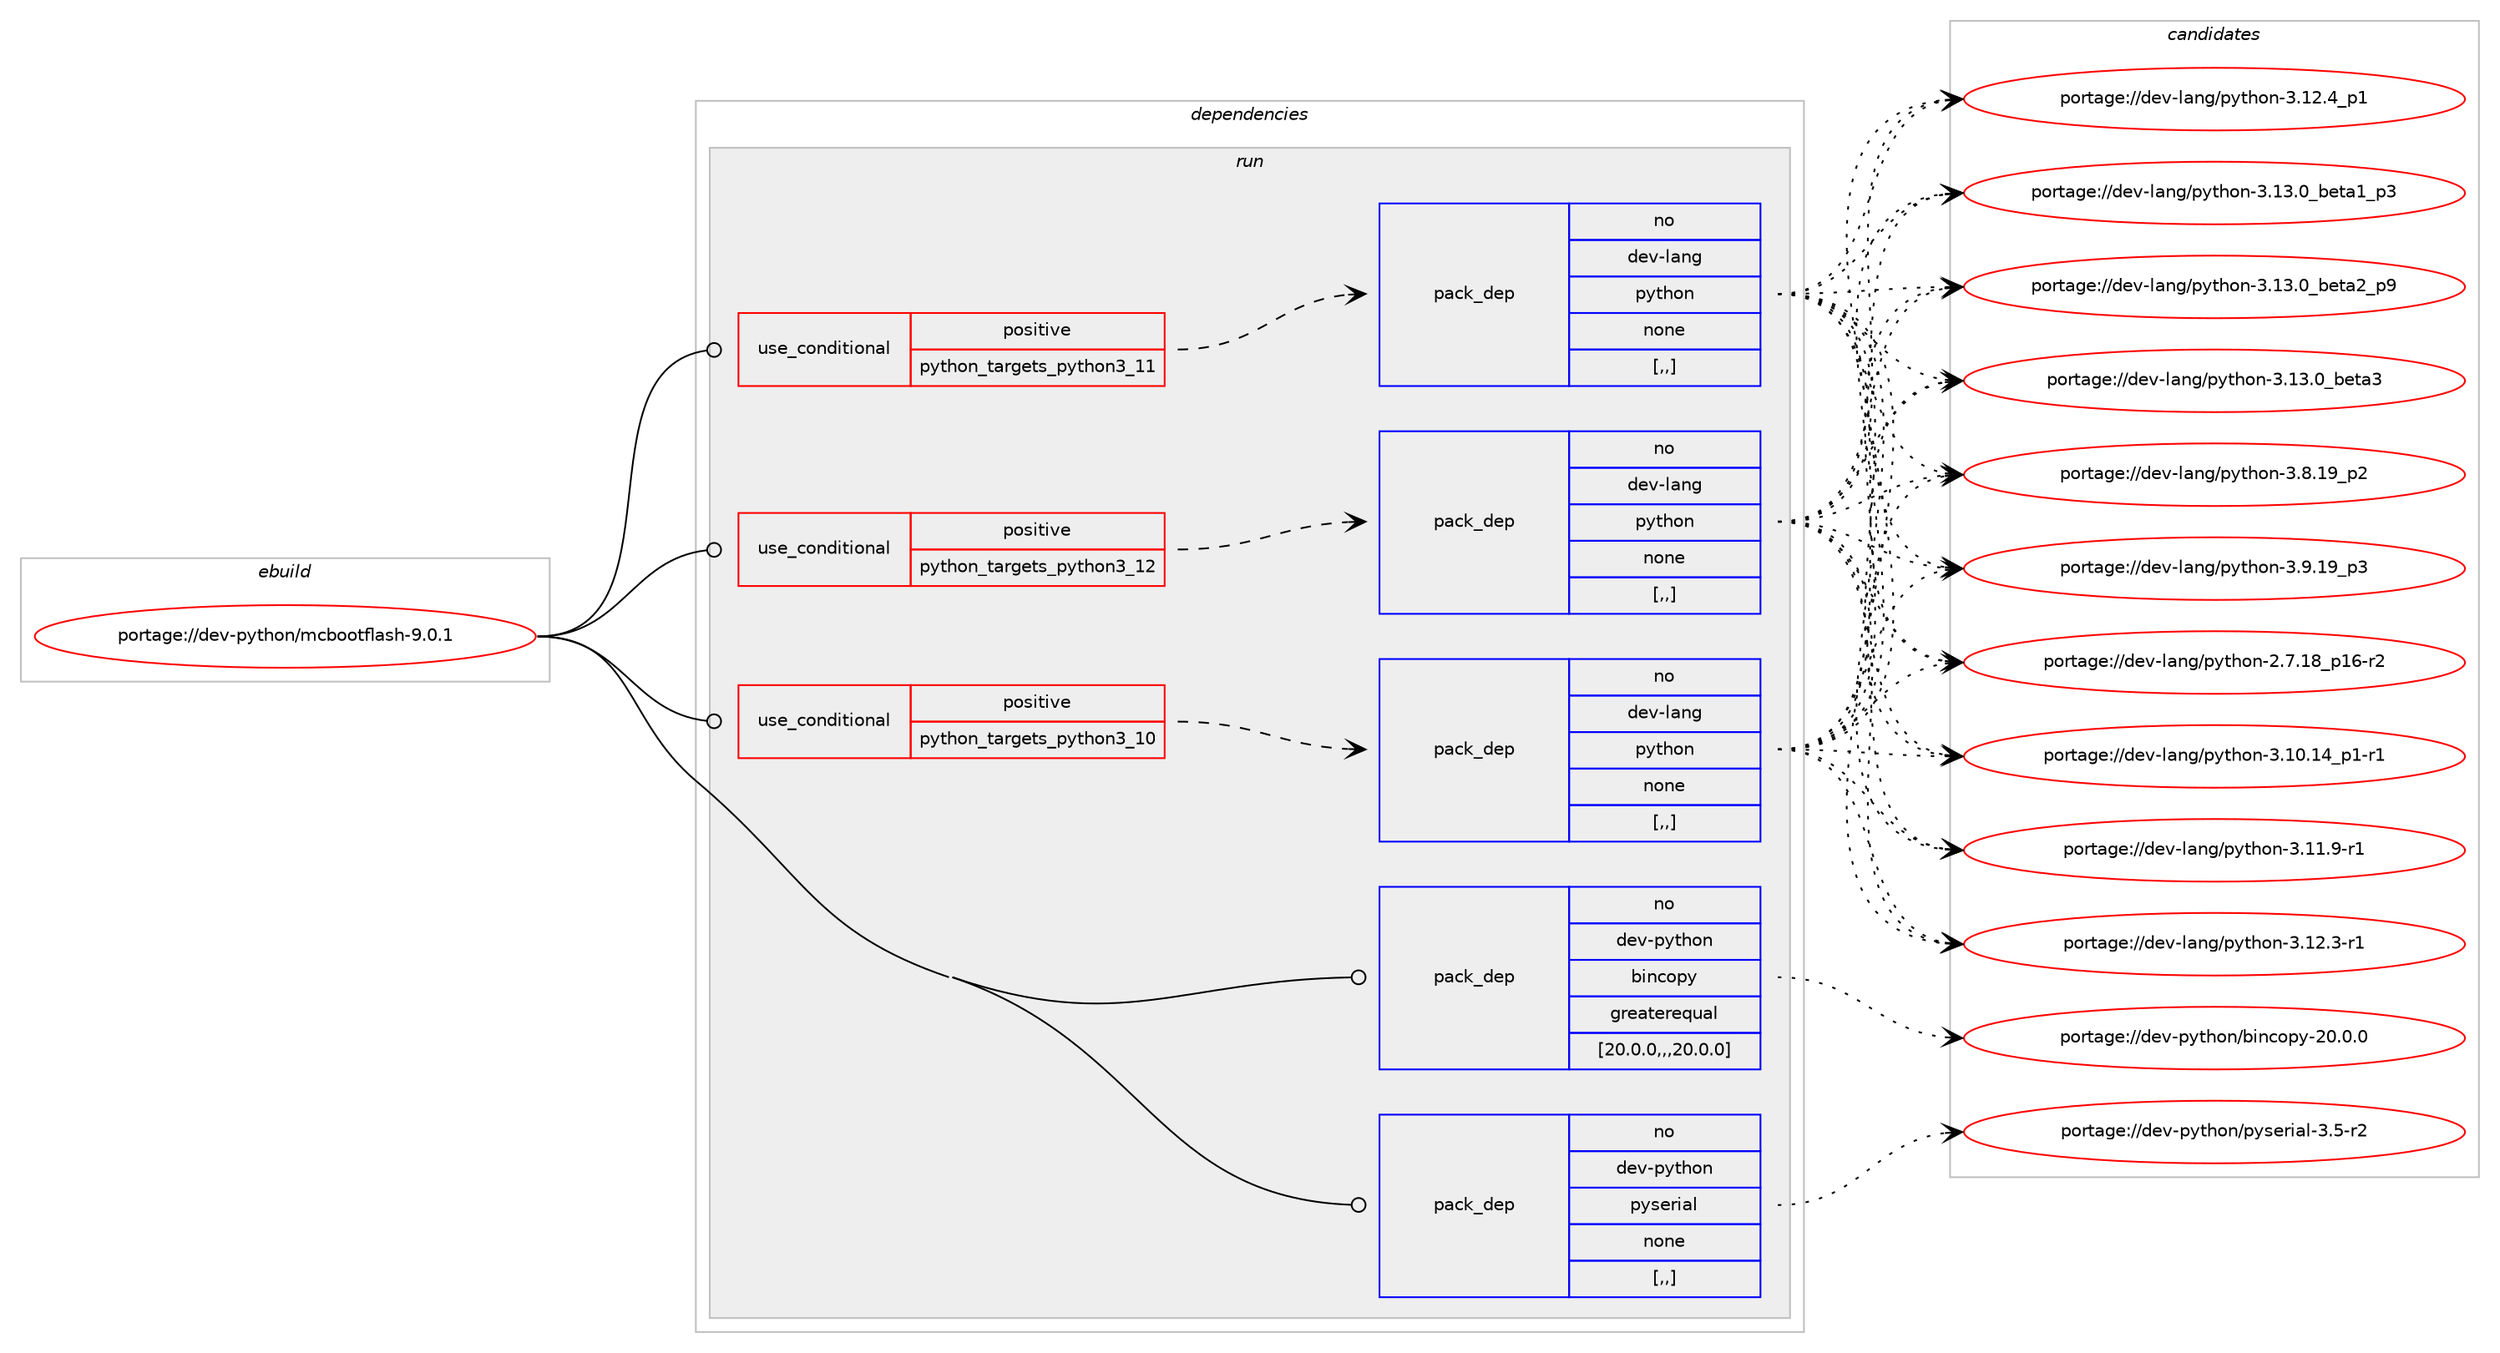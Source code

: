digraph prolog {

# *************
# Graph options
# *************

newrank=true;
concentrate=true;
compound=true;
graph [rankdir=LR,fontname=Helvetica,fontsize=10,ranksep=1.5];#, ranksep=2.5, nodesep=0.2];
edge  [arrowhead=vee];
node  [fontname=Helvetica,fontsize=10];

# **********
# The ebuild
# **********

subgraph cluster_leftcol {
color=gray;
rank=same;
label=<<i>ebuild</i>>;
id [label="portage://dev-python/mcbootflash-9.0.1", color=red, width=4, href="../dev-python/mcbootflash-9.0.1.svg"];
}

# ****************
# The dependencies
# ****************

subgraph cluster_midcol {
color=gray;
label=<<i>dependencies</i>>;
subgraph cluster_compile {
fillcolor="#eeeeee";
style=filled;
label=<<i>compile</i>>;
}
subgraph cluster_compileandrun {
fillcolor="#eeeeee";
style=filled;
label=<<i>compile and run</i>>;
}
subgraph cluster_run {
fillcolor="#eeeeee";
style=filled;
label=<<i>run</i>>;
subgraph cond33804 {
dependency147724 [label=<<TABLE BORDER="0" CELLBORDER="1" CELLSPACING="0" CELLPADDING="4"><TR><TD ROWSPAN="3" CELLPADDING="10">use_conditional</TD></TR><TR><TD>positive</TD></TR><TR><TD>python_targets_python3_10</TD></TR></TABLE>>, shape=none, color=red];
subgraph pack112705 {
dependency147725 [label=<<TABLE BORDER="0" CELLBORDER="1" CELLSPACING="0" CELLPADDING="4" WIDTH="220"><TR><TD ROWSPAN="6" CELLPADDING="30">pack_dep</TD></TR><TR><TD WIDTH="110">no</TD></TR><TR><TD>dev-lang</TD></TR><TR><TD>python</TD></TR><TR><TD>none</TD></TR><TR><TD>[,,]</TD></TR></TABLE>>, shape=none, color=blue];
}
dependency147724:e -> dependency147725:w [weight=20,style="dashed",arrowhead="vee"];
}
id:e -> dependency147724:w [weight=20,style="solid",arrowhead="odot"];
subgraph cond33805 {
dependency147726 [label=<<TABLE BORDER="0" CELLBORDER="1" CELLSPACING="0" CELLPADDING="4"><TR><TD ROWSPAN="3" CELLPADDING="10">use_conditional</TD></TR><TR><TD>positive</TD></TR><TR><TD>python_targets_python3_11</TD></TR></TABLE>>, shape=none, color=red];
subgraph pack112706 {
dependency147727 [label=<<TABLE BORDER="0" CELLBORDER="1" CELLSPACING="0" CELLPADDING="4" WIDTH="220"><TR><TD ROWSPAN="6" CELLPADDING="30">pack_dep</TD></TR><TR><TD WIDTH="110">no</TD></TR><TR><TD>dev-lang</TD></TR><TR><TD>python</TD></TR><TR><TD>none</TD></TR><TR><TD>[,,]</TD></TR></TABLE>>, shape=none, color=blue];
}
dependency147726:e -> dependency147727:w [weight=20,style="dashed",arrowhead="vee"];
}
id:e -> dependency147726:w [weight=20,style="solid",arrowhead="odot"];
subgraph cond33806 {
dependency147728 [label=<<TABLE BORDER="0" CELLBORDER="1" CELLSPACING="0" CELLPADDING="4"><TR><TD ROWSPAN="3" CELLPADDING="10">use_conditional</TD></TR><TR><TD>positive</TD></TR><TR><TD>python_targets_python3_12</TD></TR></TABLE>>, shape=none, color=red];
subgraph pack112707 {
dependency147729 [label=<<TABLE BORDER="0" CELLBORDER="1" CELLSPACING="0" CELLPADDING="4" WIDTH="220"><TR><TD ROWSPAN="6" CELLPADDING="30">pack_dep</TD></TR><TR><TD WIDTH="110">no</TD></TR><TR><TD>dev-lang</TD></TR><TR><TD>python</TD></TR><TR><TD>none</TD></TR><TR><TD>[,,]</TD></TR></TABLE>>, shape=none, color=blue];
}
dependency147728:e -> dependency147729:w [weight=20,style="dashed",arrowhead="vee"];
}
id:e -> dependency147728:w [weight=20,style="solid",arrowhead="odot"];
subgraph pack112708 {
dependency147730 [label=<<TABLE BORDER="0" CELLBORDER="1" CELLSPACING="0" CELLPADDING="4" WIDTH="220"><TR><TD ROWSPAN="6" CELLPADDING="30">pack_dep</TD></TR><TR><TD WIDTH="110">no</TD></TR><TR><TD>dev-python</TD></TR><TR><TD>bincopy</TD></TR><TR><TD>greaterequal</TD></TR><TR><TD>[20.0.0,,,20.0.0]</TD></TR></TABLE>>, shape=none, color=blue];
}
id:e -> dependency147730:w [weight=20,style="solid",arrowhead="odot"];
subgraph pack112709 {
dependency147731 [label=<<TABLE BORDER="0" CELLBORDER="1" CELLSPACING="0" CELLPADDING="4" WIDTH="220"><TR><TD ROWSPAN="6" CELLPADDING="30">pack_dep</TD></TR><TR><TD WIDTH="110">no</TD></TR><TR><TD>dev-python</TD></TR><TR><TD>pyserial</TD></TR><TR><TD>none</TD></TR><TR><TD>[,,]</TD></TR></TABLE>>, shape=none, color=blue];
}
id:e -> dependency147731:w [weight=20,style="solid",arrowhead="odot"];
}
}

# **************
# The candidates
# **************

subgraph cluster_choices {
rank=same;
color=gray;
label=<<i>candidates</i>>;

subgraph choice112705 {
color=black;
nodesep=1;
choice100101118451089711010347112121116104111110455046554649569511249544511450 [label="portage://dev-lang/python-2.7.18_p16-r2", color=red, width=4,href="../dev-lang/python-2.7.18_p16-r2.svg"];
choice100101118451089711010347112121116104111110455146494846495295112494511449 [label="portage://dev-lang/python-3.10.14_p1-r1", color=red, width=4,href="../dev-lang/python-3.10.14_p1-r1.svg"];
choice100101118451089711010347112121116104111110455146494946574511449 [label="portage://dev-lang/python-3.11.9-r1", color=red, width=4,href="../dev-lang/python-3.11.9-r1.svg"];
choice100101118451089711010347112121116104111110455146495046514511449 [label="portage://dev-lang/python-3.12.3-r1", color=red, width=4,href="../dev-lang/python-3.12.3-r1.svg"];
choice100101118451089711010347112121116104111110455146495046529511249 [label="portage://dev-lang/python-3.12.4_p1", color=red, width=4,href="../dev-lang/python-3.12.4_p1.svg"];
choice10010111845108971101034711212111610411111045514649514648959810111697499511251 [label="portage://dev-lang/python-3.13.0_beta1_p3", color=red, width=4,href="../dev-lang/python-3.13.0_beta1_p3.svg"];
choice10010111845108971101034711212111610411111045514649514648959810111697509511257 [label="portage://dev-lang/python-3.13.0_beta2_p9", color=red, width=4,href="../dev-lang/python-3.13.0_beta2_p9.svg"];
choice1001011184510897110103471121211161041111104551464951464895981011169751 [label="portage://dev-lang/python-3.13.0_beta3", color=red, width=4,href="../dev-lang/python-3.13.0_beta3.svg"];
choice100101118451089711010347112121116104111110455146564649579511250 [label="portage://dev-lang/python-3.8.19_p2", color=red, width=4,href="../dev-lang/python-3.8.19_p2.svg"];
choice100101118451089711010347112121116104111110455146574649579511251 [label="portage://dev-lang/python-3.9.19_p3", color=red, width=4,href="../dev-lang/python-3.9.19_p3.svg"];
dependency147725:e -> choice100101118451089711010347112121116104111110455046554649569511249544511450:w [style=dotted,weight="100"];
dependency147725:e -> choice100101118451089711010347112121116104111110455146494846495295112494511449:w [style=dotted,weight="100"];
dependency147725:e -> choice100101118451089711010347112121116104111110455146494946574511449:w [style=dotted,weight="100"];
dependency147725:e -> choice100101118451089711010347112121116104111110455146495046514511449:w [style=dotted,weight="100"];
dependency147725:e -> choice100101118451089711010347112121116104111110455146495046529511249:w [style=dotted,weight="100"];
dependency147725:e -> choice10010111845108971101034711212111610411111045514649514648959810111697499511251:w [style=dotted,weight="100"];
dependency147725:e -> choice10010111845108971101034711212111610411111045514649514648959810111697509511257:w [style=dotted,weight="100"];
dependency147725:e -> choice1001011184510897110103471121211161041111104551464951464895981011169751:w [style=dotted,weight="100"];
dependency147725:e -> choice100101118451089711010347112121116104111110455146564649579511250:w [style=dotted,weight="100"];
dependency147725:e -> choice100101118451089711010347112121116104111110455146574649579511251:w [style=dotted,weight="100"];
}
subgraph choice112706 {
color=black;
nodesep=1;
choice100101118451089711010347112121116104111110455046554649569511249544511450 [label="portage://dev-lang/python-2.7.18_p16-r2", color=red, width=4,href="../dev-lang/python-2.7.18_p16-r2.svg"];
choice100101118451089711010347112121116104111110455146494846495295112494511449 [label="portage://dev-lang/python-3.10.14_p1-r1", color=red, width=4,href="../dev-lang/python-3.10.14_p1-r1.svg"];
choice100101118451089711010347112121116104111110455146494946574511449 [label="portage://dev-lang/python-3.11.9-r1", color=red, width=4,href="../dev-lang/python-3.11.9-r1.svg"];
choice100101118451089711010347112121116104111110455146495046514511449 [label="portage://dev-lang/python-3.12.3-r1", color=red, width=4,href="../dev-lang/python-3.12.3-r1.svg"];
choice100101118451089711010347112121116104111110455146495046529511249 [label="portage://dev-lang/python-3.12.4_p1", color=red, width=4,href="../dev-lang/python-3.12.4_p1.svg"];
choice10010111845108971101034711212111610411111045514649514648959810111697499511251 [label="portage://dev-lang/python-3.13.0_beta1_p3", color=red, width=4,href="../dev-lang/python-3.13.0_beta1_p3.svg"];
choice10010111845108971101034711212111610411111045514649514648959810111697509511257 [label="portage://dev-lang/python-3.13.0_beta2_p9", color=red, width=4,href="../dev-lang/python-3.13.0_beta2_p9.svg"];
choice1001011184510897110103471121211161041111104551464951464895981011169751 [label="portage://dev-lang/python-3.13.0_beta3", color=red, width=4,href="../dev-lang/python-3.13.0_beta3.svg"];
choice100101118451089711010347112121116104111110455146564649579511250 [label="portage://dev-lang/python-3.8.19_p2", color=red, width=4,href="../dev-lang/python-3.8.19_p2.svg"];
choice100101118451089711010347112121116104111110455146574649579511251 [label="portage://dev-lang/python-3.9.19_p3", color=red, width=4,href="../dev-lang/python-3.9.19_p3.svg"];
dependency147727:e -> choice100101118451089711010347112121116104111110455046554649569511249544511450:w [style=dotted,weight="100"];
dependency147727:e -> choice100101118451089711010347112121116104111110455146494846495295112494511449:w [style=dotted,weight="100"];
dependency147727:e -> choice100101118451089711010347112121116104111110455146494946574511449:w [style=dotted,weight="100"];
dependency147727:e -> choice100101118451089711010347112121116104111110455146495046514511449:w [style=dotted,weight="100"];
dependency147727:e -> choice100101118451089711010347112121116104111110455146495046529511249:w [style=dotted,weight="100"];
dependency147727:e -> choice10010111845108971101034711212111610411111045514649514648959810111697499511251:w [style=dotted,weight="100"];
dependency147727:e -> choice10010111845108971101034711212111610411111045514649514648959810111697509511257:w [style=dotted,weight="100"];
dependency147727:e -> choice1001011184510897110103471121211161041111104551464951464895981011169751:w [style=dotted,weight="100"];
dependency147727:e -> choice100101118451089711010347112121116104111110455146564649579511250:w [style=dotted,weight="100"];
dependency147727:e -> choice100101118451089711010347112121116104111110455146574649579511251:w [style=dotted,weight="100"];
}
subgraph choice112707 {
color=black;
nodesep=1;
choice100101118451089711010347112121116104111110455046554649569511249544511450 [label="portage://dev-lang/python-2.7.18_p16-r2", color=red, width=4,href="../dev-lang/python-2.7.18_p16-r2.svg"];
choice100101118451089711010347112121116104111110455146494846495295112494511449 [label="portage://dev-lang/python-3.10.14_p1-r1", color=red, width=4,href="../dev-lang/python-3.10.14_p1-r1.svg"];
choice100101118451089711010347112121116104111110455146494946574511449 [label="portage://dev-lang/python-3.11.9-r1", color=red, width=4,href="../dev-lang/python-3.11.9-r1.svg"];
choice100101118451089711010347112121116104111110455146495046514511449 [label="portage://dev-lang/python-3.12.3-r1", color=red, width=4,href="../dev-lang/python-3.12.3-r1.svg"];
choice100101118451089711010347112121116104111110455146495046529511249 [label="portage://dev-lang/python-3.12.4_p1", color=red, width=4,href="../dev-lang/python-3.12.4_p1.svg"];
choice10010111845108971101034711212111610411111045514649514648959810111697499511251 [label="portage://dev-lang/python-3.13.0_beta1_p3", color=red, width=4,href="../dev-lang/python-3.13.0_beta1_p3.svg"];
choice10010111845108971101034711212111610411111045514649514648959810111697509511257 [label="portage://dev-lang/python-3.13.0_beta2_p9", color=red, width=4,href="../dev-lang/python-3.13.0_beta2_p9.svg"];
choice1001011184510897110103471121211161041111104551464951464895981011169751 [label="portage://dev-lang/python-3.13.0_beta3", color=red, width=4,href="../dev-lang/python-3.13.0_beta3.svg"];
choice100101118451089711010347112121116104111110455146564649579511250 [label="portage://dev-lang/python-3.8.19_p2", color=red, width=4,href="../dev-lang/python-3.8.19_p2.svg"];
choice100101118451089711010347112121116104111110455146574649579511251 [label="portage://dev-lang/python-3.9.19_p3", color=red, width=4,href="../dev-lang/python-3.9.19_p3.svg"];
dependency147729:e -> choice100101118451089711010347112121116104111110455046554649569511249544511450:w [style=dotted,weight="100"];
dependency147729:e -> choice100101118451089711010347112121116104111110455146494846495295112494511449:w [style=dotted,weight="100"];
dependency147729:e -> choice100101118451089711010347112121116104111110455146494946574511449:w [style=dotted,weight="100"];
dependency147729:e -> choice100101118451089711010347112121116104111110455146495046514511449:w [style=dotted,weight="100"];
dependency147729:e -> choice100101118451089711010347112121116104111110455146495046529511249:w [style=dotted,weight="100"];
dependency147729:e -> choice10010111845108971101034711212111610411111045514649514648959810111697499511251:w [style=dotted,weight="100"];
dependency147729:e -> choice10010111845108971101034711212111610411111045514649514648959810111697509511257:w [style=dotted,weight="100"];
dependency147729:e -> choice1001011184510897110103471121211161041111104551464951464895981011169751:w [style=dotted,weight="100"];
dependency147729:e -> choice100101118451089711010347112121116104111110455146564649579511250:w [style=dotted,weight="100"];
dependency147729:e -> choice100101118451089711010347112121116104111110455146574649579511251:w [style=dotted,weight="100"];
}
subgraph choice112708 {
color=black;
nodesep=1;
choice1001011184511212111610411111047981051109911111212145504846484648 [label="portage://dev-python/bincopy-20.0.0", color=red, width=4,href="../dev-python/bincopy-20.0.0.svg"];
dependency147730:e -> choice1001011184511212111610411111047981051109911111212145504846484648:w [style=dotted,weight="100"];
}
subgraph choice112709 {
color=black;
nodesep=1;
choice100101118451121211161041111104711212111510111410597108455146534511450 [label="portage://dev-python/pyserial-3.5-r2", color=red, width=4,href="../dev-python/pyserial-3.5-r2.svg"];
dependency147731:e -> choice100101118451121211161041111104711212111510111410597108455146534511450:w [style=dotted,weight="100"];
}
}

}
